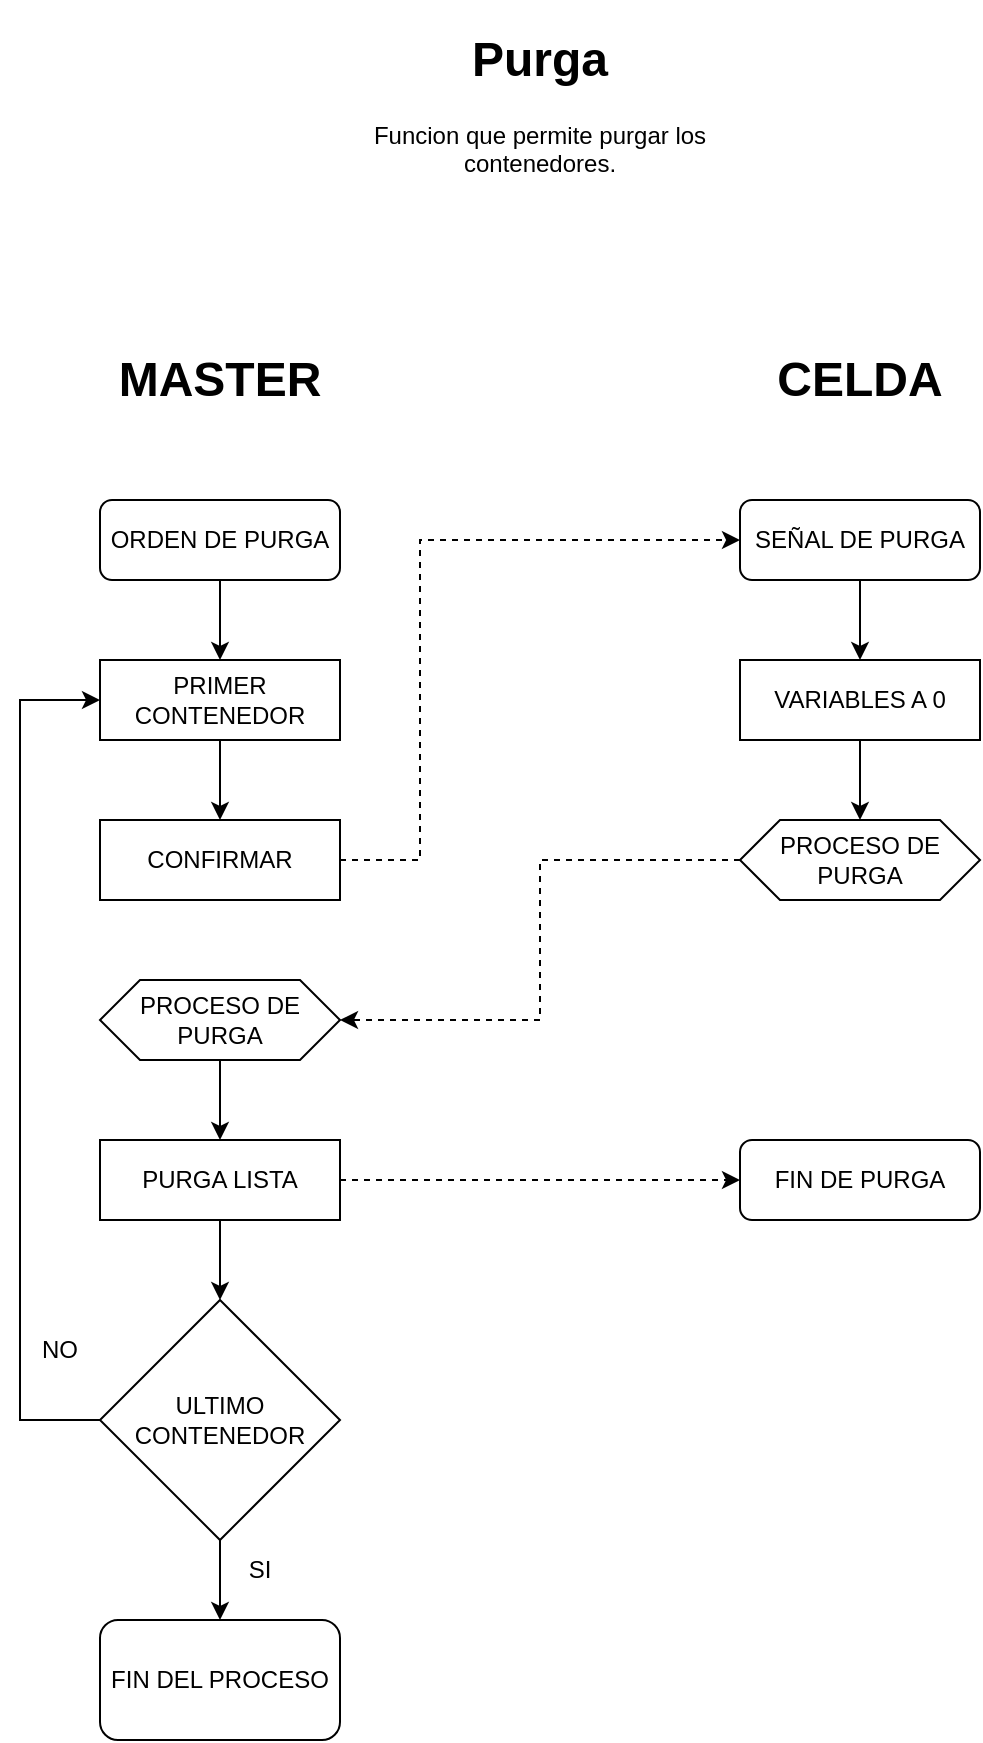 <mxfile version="21.2.1" type="device">
  <diagram name="Página-1" id="JdE8vzOGWMbI0Z438wiL">
    <mxGraphModel dx="875" dy="524" grid="1" gridSize="10" guides="1" tooltips="1" connect="1" arrows="1" fold="1" page="1" pageScale="1" pageWidth="1169" pageHeight="1654" math="0" shadow="0">
      <root>
        <mxCell id="0" />
        <mxCell id="1" parent="0" />
        <mxCell id="x1iGfWKIXA-GosZho70a-2" value="&lt;h1&gt;Purga&lt;/h1&gt;&lt;p&gt;Funcion que permite purgar los contenedores.&lt;/p&gt;" style="text;html=1;strokeColor=none;fillColor=none;spacing=5;spacingTop=-20;whiteSpace=wrap;overflow=hidden;rounded=0;align=center;" parent="1" vertex="1">
          <mxGeometry x="200" y="40" width="200" height="120" as="geometry" />
        </mxCell>
        <mxCell id="vdxpz7PzCWEYRypnOBNt-2" value="&lt;span style=&quot;font-size: 24px;&quot;&gt;&lt;b&gt;MASTER&lt;/b&gt;&lt;/span&gt;" style="text;html=1;strokeColor=none;fillColor=none;align=center;verticalAlign=middle;whiteSpace=wrap;rounded=0;" vertex="1" parent="1">
          <mxGeometry x="80" y="200" width="120" height="40" as="geometry" />
        </mxCell>
        <mxCell id="vdxpz7PzCWEYRypnOBNt-3" value="&lt;span style=&quot;font-size: 24px;&quot;&gt;&lt;b&gt;CELDA&lt;/b&gt;&lt;/span&gt;" style="text;html=1;strokeColor=none;fillColor=none;align=center;verticalAlign=middle;whiteSpace=wrap;rounded=0;" vertex="1" parent="1">
          <mxGeometry x="400" y="200" width="120" height="40" as="geometry" />
        </mxCell>
        <mxCell id="vdxpz7PzCWEYRypnOBNt-22" style="edgeStyle=orthogonalEdgeStyle;rounded=0;orthogonalLoop=1;jettySize=auto;html=1;entryX=0.5;entryY=0;entryDx=0;entryDy=0;" edge="1" parent="1" source="vdxpz7PzCWEYRypnOBNt-5" target="vdxpz7PzCWEYRypnOBNt-6">
          <mxGeometry relative="1" as="geometry" />
        </mxCell>
        <mxCell id="vdxpz7PzCWEYRypnOBNt-5" value="ORDEN DE PURGA" style="rounded=1;whiteSpace=wrap;html=1;" vertex="1" parent="1">
          <mxGeometry x="80" y="280" width="120" height="40" as="geometry" />
        </mxCell>
        <mxCell id="vdxpz7PzCWEYRypnOBNt-23" value="" style="edgeStyle=orthogonalEdgeStyle;rounded=0;orthogonalLoop=1;jettySize=auto;html=1;" edge="1" parent="1" source="vdxpz7PzCWEYRypnOBNt-6" target="vdxpz7PzCWEYRypnOBNt-7">
          <mxGeometry relative="1" as="geometry" />
        </mxCell>
        <mxCell id="vdxpz7PzCWEYRypnOBNt-6" value="PRIMER CONTENEDOR" style="rounded=0;whiteSpace=wrap;html=1;" vertex="1" parent="1">
          <mxGeometry x="80" y="360" width="120" height="40" as="geometry" />
        </mxCell>
        <mxCell id="vdxpz7PzCWEYRypnOBNt-24" style="edgeStyle=orthogonalEdgeStyle;rounded=0;orthogonalLoop=1;jettySize=auto;html=1;entryX=0;entryY=0.5;entryDx=0;entryDy=0;dashed=1;" edge="1" parent="1" source="vdxpz7PzCWEYRypnOBNt-7" target="vdxpz7PzCWEYRypnOBNt-8">
          <mxGeometry relative="1" as="geometry">
            <Array as="points">
              <mxPoint x="240" y="460" />
              <mxPoint x="240" y="300" />
            </Array>
          </mxGeometry>
        </mxCell>
        <mxCell id="vdxpz7PzCWEYRypnOBNt-7" value="CONFIRMAR" style="rounded=0;whiteSpace=wrap;html=1;" vertex="1" parent="1">
          <mxGeometry x="80" y="440" width="120" height="40" as="geometry" />
        </mxCell>
        <mxCell id="vdxpz7PzCWEYRypnOBNt-11" value="" style="edgeStyle=orthogonalEdgeStyle;rounded=0;orthogonalLoop=1;jettySize=auto;html=1;" edge="1" parent="1" source="vdxpz7PzCWEYRypnOBNt-8">
          <mxGeometry relative="1" as="geometry">
            <mxPoint x="460" y="360" as="targetPoint" />
          </mxGeometry>
        </mxCell>
        <mxCell id="vdxpz7PzCWEYRypnOBNt-8" value="SEÑAL DE PURGA" style="rounded=1;whiteSpace=wrap;html=1;" vertex="1" parent="1">
          <mxGeometry x="400" y="280" width="120" height="40" as="geometry" />
        </mxCell>
        <mxCell id="vdxpz7PzCWEYRypnOBNt-25" value="" style="edgeStyle=orthogonalEdgeStyle;rounded=0;orthogonalLoop=1;jettySize=auto;html=1;exitX=0.5;exitY=1;exitDx=0;exitDy=0;" edge="1" parent="1" source="vdxpz7PzCWEYRypnOBNt-36" target="vdxpz7PzCWEYRypnOBNt-14">
          <mxGeometry relative="1" as="geometry">
            <mxPoint x="460" y="480" as="sourcePoint" />
          </mxGeometry>
        </mxCell>
        <mxCell id="vdxpz7PzCWEYRypnOBNt-38" style="edgeStyle=orthogonalEdgeStyle;rounded=0;orthogonalLoop=1;jettySize=auto;html=1;dashed=1;" edge="1" parent="1" source="vdxpz7PzCWEYRypnOBNt-14" target="vdxpz7PzCWEYRypnOBNt-15">
          <mxGeometry relative="1" as="geometry">
            <Array as="points">
              <mxPoint x="300" y="460" />
              <mxPoint x="300" y="540" />
            </Array>
          </mxGeometry>
        </mxCell>
        <mxCell id="vdxpz7PzCWEYRypnOBNt-14" value="PROCESO DE PURGA" style="shape=hexagon;perimeter=hexagonPerimeter2;whiteSpace=wrap;html=1;fixedSize=1;" vertex="1" parent="1">
          <mxGeometry x="400" y="440" width="120" height="40" as="geometry" />
        </mxCell>
        <mxCell id="vdxpz7PzCWEYRypnOBNt-41" value="" style="edgeStyle=orthogonalEdgeStyle;rounded=0;orthogonalLoop=1;jettySize=auto;html=1;" edge="1" parent="1" source="vdxpz7PzCWEYRypnOBNt-15" target="vdxpz7PzCWEYRypnOBNt-16">
          <mxGeometry relative="1" as="geometry" />
        </mxCell>
        <mxCell id="vdxpz7PzCWEYRypnOBNt-15" value="PROCESO DE PURGA" style="shape=hexagon;perimeter=hexagonPerimeter2;whiteSpace=wrap;html=1;fixedSize=1;" vertex="1" parent="1">
          <mxGeometry x="80" y="520" width="120" height="40" as="geometry" />
        </mxCell>
        <mxCell id="vdxpz7PzCWEYRypnOBNt-28" style="edgeStyle=orthogonalEdgeStyle;rounded=0;orthogonalLoop=1;jettySize=auto;html=1;entryX=0;entryY=0.25;entryDx=0;entryDy=0;dashed=1;" edge="1" parent="1" source="vdxpz7PzCWEYRypnOBNt-16">
          <mxGeometry relative="1" as="geometry">
            <mxPoint x="400" y="620" as="targetPoint" />
          </mxGeometry>
        </mxCell>
        <mxCell id="vdxpz7PzCWEYRypnOBNt-16" value="PURGA LISTA" style="rounded=0;whiteSpace=wrap;html=1;" vertex="1" parent="1">
          <mxGeometry x="80" y="600" width="120" height="40" as="geometry" />
        </mxCell>
        <mxCell id="vdxpz7PzCWEYRypnOBNt-30" value="" style="edgeStyle=orthogonalEdgeStyle;rounded=0;orthogonalLoop=1;jettySize=auto;html=1;exitX=0.5;exitY=1;exitDx=0;exitDy=0;" edge="1" parent="1" source="vdxpz7PzCWEYRypnOBNt-16" target="vdxpz7PzCWEYRypnOBNt-21">
          <mxGeometry relative="1" as="geometry">
            <mxPoint x="140" y="720" as="sourcePoint" />
          </mxGeometry>
        </mxCell>
        <mxCell id="vdxpz7PzCWEYRypnOBNt-31" style="edgeStyle=orthogonalEdgeStyle;rounded=0;orthogonalLoop=1;jettySize=auto;html=1;entryX=0;entryY=0.5;entryDx=0;entryDy=0;" edge="1" parent="1" source="vdxpz7PzCWEYRypnOBNt-21" target="vdxpz7PzCWEYRypnOBNt-6">
          <mxGeometry relative="1" as="geometry">
            <mxPoint x="40" y="380" as="targetPoint" />
            <Array as="points">
              <mxPoint x="40" y="740" />
              <mxPoint x="40" y="380" />
            </Array>
          </mxGeometry>
        </mxCell>
        <mxCell id="vdxpz7PzCWEYRypnOBNt-33" value="" style="edgeStyle=orthogonalEdgeStyle;rounded=0;orthogonalLoop=1;jettySize=auto;html=1;" edge="1" parent="1" source="vdxpz7PzCWEYRypnOBNt-21" target="vdxpz7PzCWEYRypnOBNt-32">
          <mxGeometry relative="1" as="geometry" />
        </mxCell>
        <mxCell id="vdxpz7PzCWEYRypnOBNt-21" value="ULTIMO CONTENEDOR" style="rhombus;whiteSpace=wrap;html=1;" vertex="1" parent="1">
          <mxGeometry x="80" y="680" width="120" height="120" as="geometry" />
        </mxCell>
        <mxCell id="vdxpz7PzCWEYRypnOBNt-32" value="FIN DEL PROCESO" style="rounded=1;whiteSpace=wrap;html=1;" vertex="1" parent="1">
          <mxGeometry x="80" y="840" width="120" height="60" as="geometry" />
        </mxCell>
        <mxCell id="vdxpz7PzCWEYRypnOBNt-34" value="SI" style="text;html=1;strokeColor=none;fillColor=none;align=center;verticalAlign=middle;whiteSpace=wrap;rounded=0;" vertex="1" parent="1">
          <mxGeometry x="130" y="800" width="60" height="30" as="geometry" />
        </mxCell>
        <mxCell id="vdxpz7PzCWEYRypnOBNt-35" value="NO" style="text;html=1;strokeColor=none;fillColor=none;align=center;verticalAlign=middle;whiteSpace=wrap;rounded=0;" vertex="1" parent="1">
          <mxGeometry x="30" y="690" width="60" height="30" as="geometry" />
        </mxCell>
        <mxCell id="vdxpz7PzCWEYRypnOBNt-36" value="VARIABLES A 0" style="rounded=0;whiteSpace=wrap;html=1;" vertex="1" parent="1">
          <mxGeometry x="400" y="360" width="120" height="40" as="geometry" />
        </mxCell>
        <mxCell id="vdxpz7PzCWEYRypnOBNt-43" value="FIN DE PURGA" style="rounded=1;whiteSpace=wrap;html=1;" vertex="1" parent="1">
          <mxGeometry x="400" y="600" width="120" height="40" as="geometry" />
        </mxCell>
      </root>
    </mxGraphModel>
  </diagram>
</mxfile>

